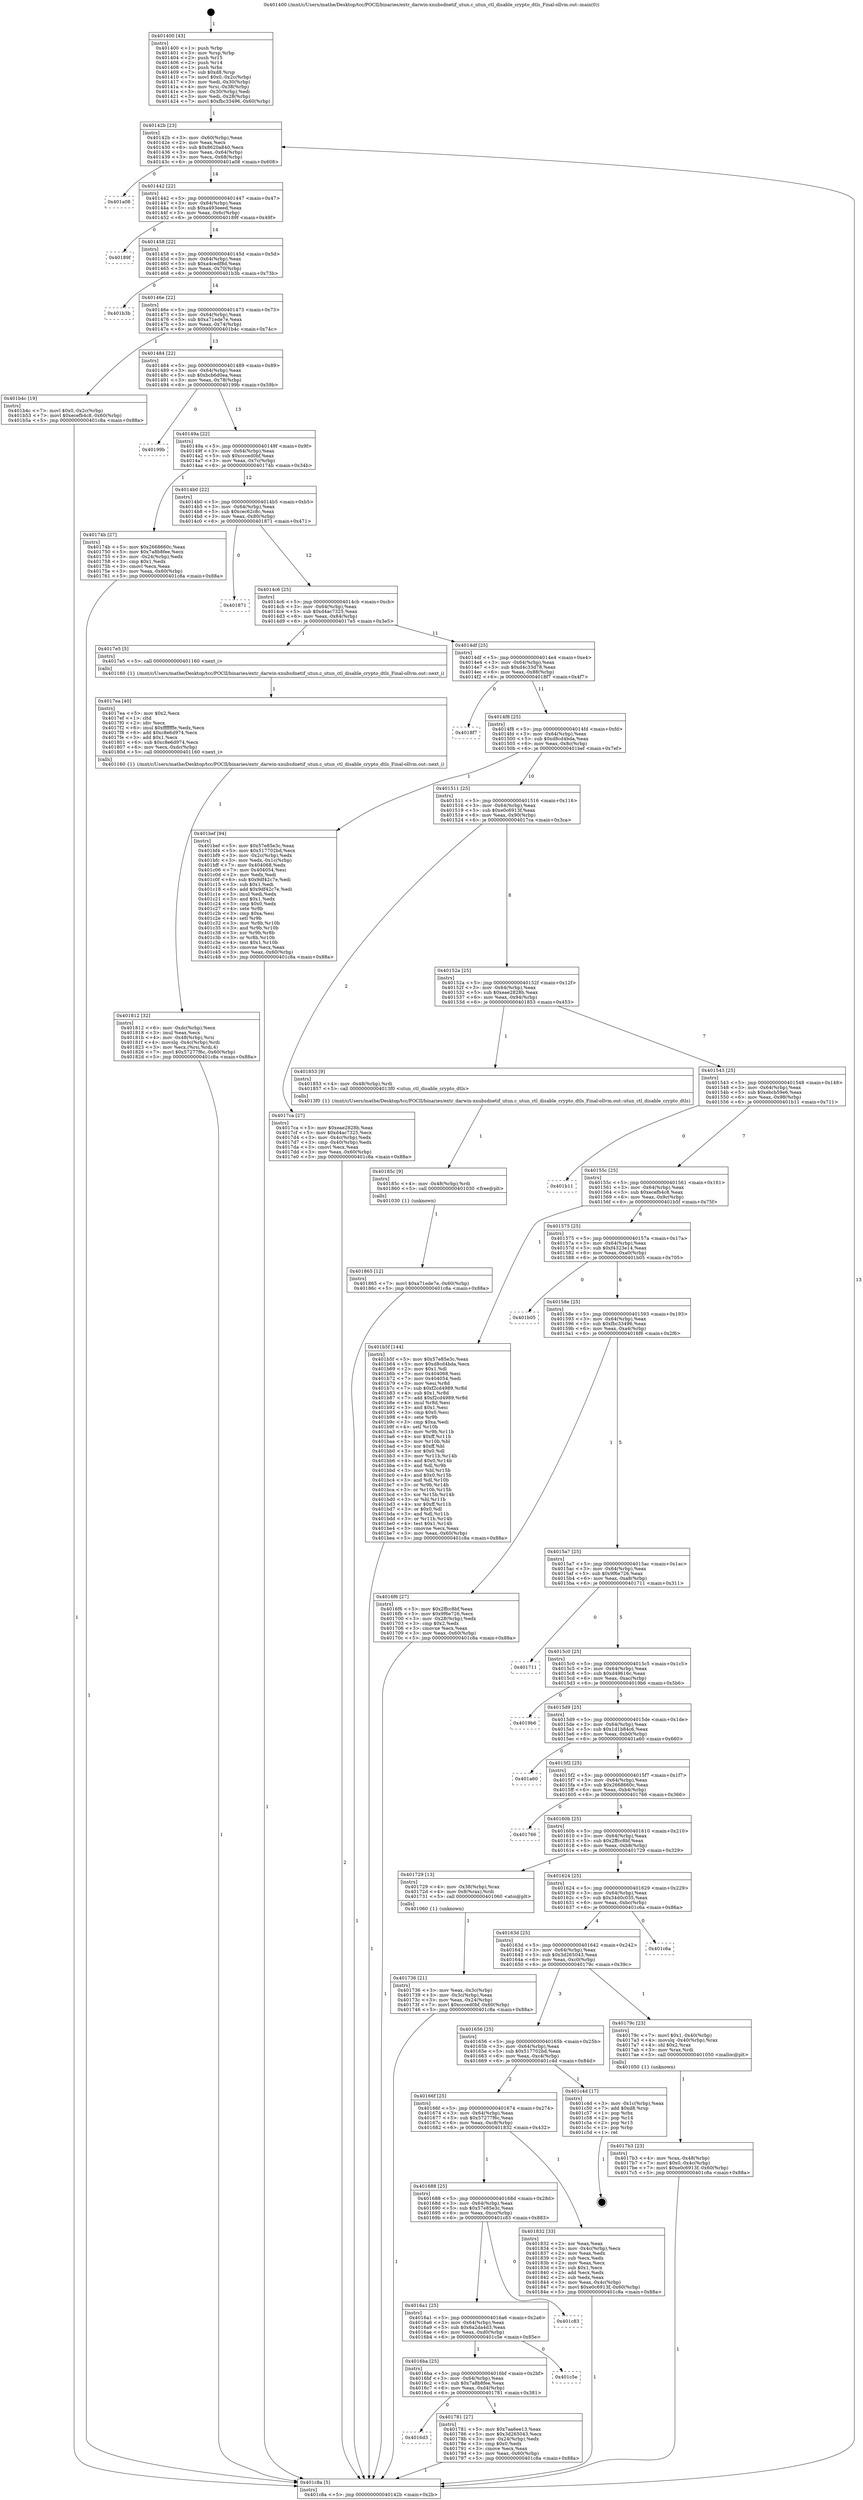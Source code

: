 digraph "0x401400" {
  label = "0x401400 (/mnt/c/Users/mathe/Desktop/tcc/POCII/binaries/extr_darwin-xnubsdnetif_utun.c_utun_ctl_disable_crypto_dtls_Final-ollvm.out::main(0))"
  labelloc = "t"
  node[shape=record]

  Entry [label="",width=0.3,height=0.3,shape=circle,fillcolor=black,style=filled]
  "0x40142b" [label="{
     0x40142b [23]\l
     | [instrs]\l
     &nbsp;&nbsp;0x40142b \<+3\>: mov -0x60(%rbp),%eax\l
     &nbsp;&nbsp;0x40142e \<+2\>: mov %eax,%ecx\l
     &nbsp;&nbsp;0x401430 \<+6\>: sub $0x8620a840,%ecx\l
     &nbsp;&nbsp;0x401436 \<+3\>: mov %eax,-0x64(%rbp)\l
     &nbsp;&nbsp;0x401439 \<+3\>: mov %ecx,-0x68(%rbp)\l
     &nbsp;&nbsp;0x40143c \<+6\>: je 0000000000401a08 \<main+0x608\>\l
  }"]
  "0x401a08" [label="{
     0x401a08\l
  }", style=dashed]
  "0x401442" [label="{
     0x401442 [22]\l
     | [instrs]\l
     &nbsp;&nbsp;0x401442 \<+5\>: jmp 0000000000401447 \<main+0x47\>\l
     &nbsp;&nbsp;0x401447 \<+3\>: mov -0x64(%rbp),%eax\l
     &nbsp;&nbsp;0x40144a \<+5\>: sub $0xa493eeed,%eax\l
     &nbsp;&nbsp;0x40144f \<+3\>: mov %eax,-0x6c(%rbp)\l
     &nbsp;&nbsp;0x401452 \<+6\>: je 000000000040189f \<main+0x49f\>\l
  }"]
  Exit [label="",width=0.3,height=0.3,shape=circle,fillcolor=black,style=filled,peripheries=2]
  "0x40189f" [label="{
     0x40189f\l
  }", style=dashed]
  "0x401458" [label="{
     0x401458 [22]\l
     | [instrs]\l
     &nbsp;&nbsp;0x401458 \<+5\>: jmp 000000000040145d \<main+0x5d\>\l
     &nbsp;&nbsp;0x40145d \<+3\>: mov -0x64(%rbp),%eax\l
     &nbsp;&nbsp;0x401460 \<+5\>: sub $0xa4cedf8d,%eax\l
     &nbsp;&nbsp;0x401465 \<+3\>: mov %eax,-0x70(%rbp)\l
     &nbsp;&nbsp;0x401468 \<+6\>: je 0000000000401b3b \<main+0x73b\>\l
  }"]
  "0x401865" [label="{
     0x401865 [12]\l
     | [instrs]\l
     &nbsp;&nbsp;0x401865 \<+7\>: movl $0xa71ede7e,-0x60(%rbp)\l
     &nbsp;&nbsp;0x40186c \<+5\>: jmp 0000000000401c8a \<main+0x88a\>\l
  }"]
  "0x401b3b" [label="{
     0x401b3b\l
  }", style=dashed]
  "0x40146e" [label="{
     0x40146e [22]\l
     | [instrs]\l
     &nbsp;&nbsp;0x40146e \<+5\>: jmp 0000000000401473 \<main+0x73\>\l
     &nbsp;&nbsp;0x401473 \<+3\>: mov -0x64(%rbp),%eax\l
     &nbsp;&nbsp;0x401476 \<+5\>: sub $0xa71ede7e,%eax\l
     &nbsp;&nbsp;0x40147b \<+3\>: mov %eax,-0x74(%rbp)\l
     &nbsp;&nbsp;0x40147e \<+6\>: je 0000000000401b4c \<main+0x74c\>\l
  }"]
  "0x40185c" [label="{
     0x40185c [9]\l
     | [instrs]\l
     &nbsp;&nbsp;0x40185c \<+4\>: mov -0x48(%rbp),%rdi\l
     &nbsp;&nbsp;0x401860 \<+5\>: call 0000000000401030 \<free@plt\>\l
     | [calls]\l
     &nbsp;&nbsp;0x401030 \{1\} (unknown)\l
  }"]
  "0x401b4c" [label="{
     0x401b4c [19]\l
     | [instrs]\l
     &nbsp;&nbsp;0x401b4c \<+7\>: movl $0x0,-0x2c(%rbp)\l
     &nbsp;&nbsp;0x401b53 \<+7\>: movl $0xecefb4c8,-0x60(%rbp)\l
     &nbsp;&nbsp;0x401b5a \<+5\>: jmp 0000000000401c8a \<main+0x88a\>\l
  }"]
  "0x401484" [label="{
     0x401484 [22]\l
     | [instrs]\l
     &nbsp;&nbsp;0x401484 \<+5\>: jmp 0000000000401489 \<main+0x89\>\l
     &nbsp;&nbsp;0x401489 \<+3\>: mov -0x64(%rbp),%eax\l
     &nbsp;&nbsp;0x40148c \<+5\>: sub $0xbcb6d0ea,%eax\l
     &nbsp;&nbsp;0x401491 \<+3\>: mov %eax,-0x78(%rbp)\l
     &nbsp;&nbsp;0x401494 \<+6\>: je 000000000040199b \<main+0x59b\>\l
  }"]
  "0x401812" [label="{
     0x401812 [32]\l
     | [instrs]\l
     &nbsp;&nbsp;0x401812 \<+6\>: mov -0xdc(%rbp),%ecx\l
     &nbsp;&nbsp;0x401818 \<+3\>: imul %eax,%ecx\l
     &nbsp;&nbsp;0x40181b \<+4\>: mov -0x48(%rbp),%rsi\l
     &nbsp;&nbsp;0x40181f \<+4\>: movslq -0x4c(%rbp),%rdi\l
     &nbsp;&nbsp;0x401823 \<+3\>: mov %ecx,(%rsi,%rdi,4)\l
     &nbsp;&nbsp;0x401826 \<+7\>: movl $0x57277f6c,-0x60(%rbp)\l
     &nbsp;&nbsp;0x40182d \<+5\>: jmp 0000000000401c8a \<main+0x88a\>\l
  }"]
  "0x40199b" [label="{
     0x40199b\l
  }", style=dashed]
  "0x40149a" [label="{
     0x40149a [22]\l
     | [instrs]\l
     &nbsp;&nbsp;0x40149a \<+5\>: jmp 000000000040149f \<main+0x9f\>\l
     &nbsp;&nbsp;0x40149f \<+3\>: mov -0x64(%rbp),%eax\l
     &nbsp;&nbsp;0x4014a2 \<+5\>: sub $0xccced0bf,%eax\l
     &nbsp;&nbsp;0x4014a7 \<+3\>: mov %eax,-0x7c(%rbp)\l
     &nbsp;&nbsp;0x4014aa \<+6\>: je 000000000040174b \<main+0x34b\>\l
  }"]
  "0x4017ea" [label="{
     0x4017ea [40]\l
     | [instrs]\l
     &nbsp;&nbsp;0x4017ea \<+5\>: mov $0x2,%ecx\l
     &nbsp;&nbsp;0x4017ef \<+1\>: cltd\l
     &nbsp;&nbsp;0x4017f0 \<+2\>: idiv %ecx\l
     &nbsp;&nbsp;0x4017f2 \<+6\>: imul $0xfffffffe,%edx,%ecx\l
     &nbsp;&nbsp;0x4017f8 \<+6\>: add $0xc8e6d974,%ecx\l
     &nbsp;&nbsp;0x4017fe \<+3\>: add $0x1,%ecx\l
     &nbsp;&nbsp;0x401801 \<+6\>: sub $0xc8e6d974,%ecx\l
     &nbsp;&nbsp;0x401807 \<+6\>: mov %ecx,-0xdc(%rbp)\l
     &nbsp;&nbsp;0x40180d \<+5\>: call 0000000000401160 \<next_i\>\l
     | [calls]\l
     &nbsp;&nbsp;0x401160 \{1\} (/mnt/c/Users/mathe/Desktop/tcc/POCII/binaries/extr_darwin-xnubsdnetif_utun.c_utun_ctl_disable_crypto_dtls_Final-ollvm.out::next_i)\l
  }"]
  "0x40174b" [label="{
     0x40174b [27]\l
     | [instrs]\l
     &nbsp;&nbsp;0x40174b \<+5\>: mov $0x2668660c,%eax\l
     &nbsp;&nbsp;0x401750 \<+5\>: mov $0x7a8b8fee,%ecx\l
     &nbsp;&nbsp;0x401755 \<+3\>: mov -0x24(%rbp),%edx\l
     &nbsp;&nbsp;0x401758 \<+3\>: cmp $0x1,%edx\l
     &nbsp;&nbsp;0x40175b \<+3\>: cmovl %ecx,%eax\l
     &nbsp;&nbsp;0x40175e \<+3\>: mov %eax,-0x60(%rbp)\l
     &nbsp;&nbsp;0x401761 \<+5\>: jmp 0000000000401c8a \<main+0x88a\>\l
  }"]
  "0x4014b0" [label="{
     0x4014b0 [22]\l
     | [instrs]\l
     &nbsp;&nbsp;0x4014b0 \<+5\>: jmp 00000000004014b5 \<main+0xb5\>\l
     &nbsp;&nbsp;0x4014b5 \<+3\>: mov -0x64(%rbp),%eax\l
     &nbsp;&nbsp;0x4014b8 \<+5\>: sub $0xcec62c8c,%eax\l
     &nbsp;&nbsp;0x4014bd \<+3\>: mov %eax,-0x80(%rbp)\l
     &nbsp;&nbsp;0x4014c0 \<+6\>: je 0000000000401871 \<main+0x471\>\l
  }"]
  "0x4017b3" [label="{
     0x4017b3 [23]\l
     | [instrs]\l
     &nbsp;&nbsp;0x4017b3 \<+4\>: mov %rax,-0x48(%rbp)\l
     &nbsp;&nbsp;0x4017b7 \<+7\>: movl $0x0,-0x4c(%rbp)\l
     &nbsp;&nbsp;0x4017be \<+7\>: movl $0xe0c6913f,-0x60(%rbp)\l
     &nbsp;&nbsp;0x4017c5 \<+5\>: jmp 0000000000401c8a \<main+0x88a\>\l
  }"]
  "0x401871" [label="{
     0x401871\l
  }", style=dashed]
  "0x4014c6" [label="{
     0x4014c6 [25]\l
     | [instrs]\l
     &nbsp;&nbsp;0x4014c6 \<+5\>: jmp 00000000004014cb \<main+0xcb\>\l
     &nbsp;&nbsp;0x4014cb \<+3\>: mov -0x64(%rbp),%eax\l
     &nbsp;&nbsp;0x4014ce \<+5\>: sub $0xd4ac7325,%eax\l
     &nbsp;&nbsp;0x4014d3 \<+6\>: mov %eax,-0x84(%rbp)\l
     &nbsp;&nbsp;0x4014d9 \<+6\>: je 00000000004017e5 \<main+0x3e5\>\l
  }"]
  "0x4016d3" [label="{
     0x4016d3\l
  }", style=dashed]
  "0x4017e5" [label="{
     0x4017e5 [5]\l
     | [instrs]\l
     &nbsp;&nbsp;0x4017e5 \<+5\>: call 0000000000401160 \<next_i\>\l
     | [calls]\l
     &nbsp;&nbsp;0x401160 \{1\} (/mnt/c/Users/mathe/Desktop/tcc/POCII/binaries/extr_darwin-xnubsdnetif_utun.c_utun_ctl_disable_crypto_dtls_Final-ollvm.out::next_i)\l
  }"]
  "0x4014df" [label="{
     0x4014df [25]\l
     | [instrs]\l
     &nbsp;&nbsp;0x4014df \<+5\>: jmp 00000000004014e4 \<main+0xe4\>\l
     &nbsp;&nbsp;0x4014e4 \<+3\>: mov -0x64(%rbp),%eax\l
     &nbsp;&nbsp;0x4014e7 \<+5\>: sub $0xd4c33d78,%eax\l
     &nbsp;&nbsp;0x4014ec \<+6\>: mov %eax,-0x88(%rbp)\l
     &nbsp;&nbsp;0x4014f2 \<+6\>: je 00000000004018f7 \<main+0x4f7\>\l
  }"]
  "0x401781" [label="{
     0x401781 [27]\l
     | [instrs]\l
     &nbsp;&nbsp;0x401781 \<+5\>: mov $0x7aa6ee13,%eax\l
     &nbsp;&nbsp;0x401786 \<+5\>: mov $0x3d265043,%ecx\l
     &nbsp;&nbsp;0x40178b \<+3\>: mov -0x24(%rbp),%edx\l
     &nbsp;&nbsp;0x40178e \<+3\>: cmp $0x0,%edx\l
     &nbsp;&nbsp;0x401791 \<+3\>: cmove %ecx,%eax\l
     &nbsp;&nbsp;0x401794 \<+3\>: mov %eax,-0x60(%rbp)\l
     &nbsp;&nbsp;0x401797 \<+5\>: jmp 0000000000401c8a \<main+0x88a\>\l
  }"]
  "0x4018f7" [label="{
     0x4018f7\l
  }", style=dashed]
  "0x4014f8" [label="{
     0x4014f8 [25]\l
     | [instrs]\l
     &nbsp;&nbsp;0x4014f8 \<+5\>: jmp 00000000004014fd \<main+0xfd\>\l
     &nbsp;&nbsp;0x4014fd \<+3\>: mov -0x64(%rbp),%eax\l
     &nbsp;&nbsp;0x401500 \<+5\>: sub $0xd8cd4bda,%eax\l
     &nbsp;&nbsp;0x401505 \<+6\>: mov %eax,-0x8c(%rbp)\l
     &nbsp;&nbsp;0x40150b \<+6\>: je 0000000000401bef \<main+0x7ef\>\l
  }"]
  "0x4016ba" [label="{
     0x4016ba [25]\l
     | [instrs]\l
     &nbsp;&nbsp;0x4016ba \<+5\>: jmp 00000000004016bf \<main+0x2bf\>\l
     &nbsp;&nbsp;0x4016bf \<+3\>: mov -0x64(%rbp),%eax\l
     &nbsp;&nbsp;0x4016c2 \<+5\>: sub $0x7a8b8fee,%eax\l
     &nbsp;&nbsp;0x4016c7 \<+6\>: mov %eax,-0xd4(%rbp)\l
     &nbsp;&nbsp;0x4016cd \<+6\>: je 0000000000401781 \<main+0x381\>\l
  }"]
  "0x401bef" [label="{
     0x401bef [94]\l
     | [instrs]\l
     &nbsp;&nbsp;0x401bef \<+5\>: mov $0x57e85e3c,%eax\l
     &nbsp;&nbsp;0x401bf4 \<+5\>: mov $0x517702bd,%ecx\l
     &nbsp;&nbsp;0x401bf9 \<+3\>: mov -0x2c(%rbp),%edx\l
     &nbsp;&nbsp;0x401bfc \<+3\>: mov %edx,-0x1c(%rbp)\l
     &nbsp;&nbsp;0x401bff \<+7\>: mov 0x404068,%edx\l
     &nbsp;&nbsp;0x401c06 \<+7\>: mov 0x404054,%esi\l
     &nbsp;&nbsp;0x401c0d \<+2\>: mov %edx,%edi\l
     &nbsp;&nbsp;0x401c0f \<+6\>: sub $0x9df42c7e,%edi\l
     &nbsp;&nbsp;0x401c15 \<+3\>: sub $0x1,%edi\l
     &nbsp;&nbsp;0x401c18 \<+6\>: add $0x9df42c7e,%edi\l
     &nbsp;&nbsp;0x401c1e \<+3\>: imul %edi,%edx\l
     &nbsp;&nbsp;0x401c21 \<+3\>: and $0x1,%edx\l
     &nbsp;&nbsp;0x401c24 \<+3\>: cmp $0x0,%edx\l
     &nbsp;&nbsp;0x401c27 \<+4\>: sete %r8b\l
     &nbsp;&nbsp;0x401c2b \<+3\>: cmp $0xa,%esi\l
     &nbsp;&nbsp;0x401c2e \<+4\>: setl %r9b\l
     &nbsp;&nbsp;0x401c32 \<+3\>: mov %r8b,%r10b\l
     &nbsp;&nbsp;0x401c35 \<+3\>: and %r9b,%r10b\l
     &nbsp;&nbsp;0x401c38 \<+3\>: xor %r9b,%r8b\l
     &nbsp;&nbsp;0x401c3b \<+3\>: or %r8b,%r10b\l
     &nbsp;&nbsp;0x401c3e \<+4\>: test $0x1,%r10b\l
     &nbsp;&nbsp;0x401c42 \<+3\>: cmovne %ecx,%eax\l
     &nbsp;&nbsp;0x401c45 \<+3\>: mov %eax,-0x60(%rbp)\l
     &nbsp;&nbsp;0x401c48 \<+5\>: jmp 0000000000401c8a \<main+0x88a\>\l
  }"]
  "0x401511" [label="{
     0x401511 [25]\l
     | [instrs]\l
     &nbsp;&nbsp;0x401511 \<+5\>: jmp 0000000000401516 \<main+0x116\>\l
     &nbsp;&nbsp;0x401516 \<+3\>: mov -0x64(%rbp),%eax\l
     &nbsp;&nbsp;0x401519 \<+5\>: sub $0xe0c6913f,%eax\l
     &nbsp;&nbsp;0x40151e \<+6\>: mov %eax,-0x90(%rbp)\l
     &nbsp;&nbsp;0x401524 \<+6\>: je 00000000004017ca \<main+0x3ca\>\l
  }"]
  "0x401c5e" [label="{
     0x401c5e\l
  }", style=dashed]
  "0x4017ca" [label="{
     0x4017ca [27]\l
     | [instrs]\l
     &nbsp;&nbsp;0x4017ca \<+5\>: mov $0xeae2828b,%eax\l
     &nbsp;&nbsp;0x4017cf \<+5\>: mov $0xd4ac7325,%ecx\l
     &nbsp;&nbsp;0x4017d4 \<+3\>: mov -0x4c(%rbp),%edx\l
     &nbsp;&nbsp;0x4017d7 \<+3\>: cmp -0x40(%rbp),%edx\l
     &nbsp;&nbsp;0x4017da \<+3\>: cmovl %ecx,%eax\l
     &nbsp;&nbsp;0x4017dd \<+3\>: mov %eax,-0x60(%rbp)\l
     &nbsp;&nbsp;0x4017e0 \<+5\>: jmp 0000000000401c8a \<main+0x88a\>\l
  }"]
  "0x40152a" [label="{
     0x40152a [25]\l
     | [instrs]\l
     &nbsp;&nbsp;0x40152a \<+5\>: jmp 000000000040152f \<main+0x12f\>\l
     &nbsp;&nbsp;0x40152f \<+3\>: mov -0x64(%rbp),%eax\l
     &nbsp;&nbsp;0x401532 \<+5\>: sub $0xeae2828b,%eax\l
     &nbsp;&nbsp;0x401537 \<+6\>: mov %eax,-0x94(%rbp)\l
     &nbsp;&nbsp;0x40153d \<+6\>: je 0000000000401853 \<main+0x453\>\l
  }"]
  "0x4016a1" [label="{
     0x4016a1 [25]\l
     | [instrs]\l
     &nbsp;&nbsp;0x4016a1 \<+5\>: jmp 00000000004016a6 \<main+0x2a6\>\l
     &nbsp;&nbsp;0x4016a6 \<+3\>: mov -0x64(%rbp),%eax\l
     &nbsp;&nbsp;0x4016a9 \<+5\>: sub $0x6a2da4d3,%eax\l
     &nbsp;&nbsp;0x4016ae \<+6\>: mov %eax,-0xd0(%rbp)\l
     &nbsp;&nbsp;0x4016b4 \<+6\>: je 0000000000401c5e \<main+0x85e\>\l
  }"]
  "0x401853" [label="{
     0x401853 [9]\l
     | [instrs]\l
     &nbsp;&nbsp;0x401853 \<+4\>: mov -0x48(%rbp),%rdi\l
     &nbsp;&nbsp;0x401857 \<+5\>: call 00000000004013f0 \<utun_ctl_disable_crypto_dtls\>\l
     | [calls]\l
     &nbsp;&nbsp;0x4013f0 \{1\} (/mnt/c/Users/mathe/Desktop/tcc/POCII/binaries/extr_darwin-xnubsdnetif_utun.c_utun_ctl_disable_crypto_dtls_Final-ollvm.out::utun_ctl_disable_crypto_dtls)\l
  }"]
  "0x401543" [label="{
     0x401543 [25]\l
     | [instrs]\l
     &nbsp;&nbsp;0x401543 \<+5\>: jmp 0000000000401548 \<main+0x148\>\l
     &nbsp;&nbsp;0x401548 \<+3\>: mov -0x64(%rbp),%eax\l
     &nbsp;&nbsp;0x40154b \<+5\>: sub $0xebcb59e6,%eax\l
     &nbsp;&nbsp;0x401550 \<+6\>: mov %eax,-0x98(%rbp)\l
     &nbsp;&nbsp;0x401556 \<+6\>: je 0000000000401b11 \<main+0x711\>\l
  }"]
  "0x401c83" [label="{
     0x401c83\l
  }", style=dashed]
  "0x401b11" [label="{
     0x401b11\l
  }", style=dashed]
  "0x40155c" [label="{
     0x40155c [25]\l
     | [instrs]\l
     &nbsp;&nbsp;0x40155c \<+5\>: jmp 0000000000401561 \<main+0x161\>\l
     &nbsp;&nbsp;0x401561 \<+3\>: mov -0x64(%rbp),%eax\l
     &nbsp;&nbsp;0x401564 \<+5\>: sub $0xecefb4c8,%eax\l
     &nbsp;&nbsp;0x401569 \<+6\>: mov %eax,-0x9c(%rbp)\l
     &nbsp;&nbsp;0x40156f \<+6\>: je 0000000000401b5f \<main+0x75f\>\l
  }"]
  "0x401688" [label="{
     0x401688 [25]\l
     | [instrs]\l
     &nbsp;&nbsp;0x401688 \<+5\>: jmp 000000000040168d \<main+0x28d\>\l
     &nbsp;&nbsp;0x40168d \<+3\>: mov -0x64(%rbp),%eax\l
     &nbsp;&nbsp;0x401690 \<+5\>: sub $0x57e85e3c,%eax\l
     &nbsp;&nbsp;0x401695 \<+6\>: mov %eax,-0xcc(%rbp)\l
     &nbsp;&nbsp;0x40169b \<+6\>: je 0000000000401c83 \<main+0x883\>\l
  }"]
  "0x401b5f" [label="{
     0x401b5f [144]\l
     | [instrs]\l
     &nbsp;&nbsp;0x401b5f \<+5\>: mov $0x57e85e3c,%eax\l
     &nbsp;&nbsp;0x401b64 \<+5\>: mov $0xd8cd4bda,%ecx\l
     &nbsp;&nbsp;0x401b69 \<+2\>: mov $0x1,%dl\l
     &nbsp;&nbsp;0x401b6b \<+7\>: mov 0x404068,%esi\l
     &nbsp;&nbsp;0x401b72 \<+7\>: mov 0x404054,%edi\l
     &nbsp;&nbsp;0x401b79 \<+3\>: mov %esi,%r8d\l
     &nbsp;&nbsp;0x401b7c \<+7\>: sub $0xf2cd4989,%r8d\l
     &nbsp;&nbsp;0x401b83 \<+4\>: sub $0x1,%r8d\l
     &nbsp;&nbsp;0x401b87 \<+7\>: add $0xf2cd4989,%r8d\l
     &nbsp;&nbsp;0x401b8e \<+4\>: imul %r8d,%esi\l
     &nbsp;&nbsp;0x401b92 \<+3\>: and $0x1,%esi\l
     &nbsp;&nbsp;0x401b95 \<+3\>: cmp $0x0,%esi\l
     &nbsp;&nbsp;0x401b98 \<+4\>: sete %r9b\l
     &nbsp;&nbsp;0x401b9c \<+3\>: cmp $0xa,%edi\l
     &nbsp;&nbsp;0x401b9f \<+4\>: setl %r10b\l
     &nbsp;&nbsp;0x401ba3 \<+3\>: mov %r9b,%r11b\l
     &nbsp;&nbsp;0x401ba6 \<+4\>: xor $0xff,%r11b\l
     &nbsp;&nbsp;0x401baa \<+3\>: mov %r10b,%bl\l
     &nbsp;&nbsp;0x401bad \<+3\>: xor $0xff,%bl\l
     &nbsp;&nbsp;0x401bb0 \<+3\>: xor $0x0,%dl\l
     &nbsp;&nbsp;0x401bb3 \<+3\>: mov %r11b,%r14b\l
     &nbsp;&nbsp;0x401bb6 \<+4\>: and $0x0,%r14b\l
     &nbsp;&nbsp;0x401bba \<+3\>: and %dl,%r9b\l
     &nbsp;&nbsp;0x401bbd \<+3\>: mov %bl,%r15b\l
     &nbsp;&nbsp;0x401bc0 \<+4\>: and $0x0,%r15b\l
     &nbsp;&nbsp;0x401bc4 \<+3\>: and %dl,%r10b\l
     &nbsp;&nbsp;0x401bc7 \<+3\>: or %r9b,%r14b\l
     &nbsp;&nbsp;0x401bca \<+3\>: or %r10b,%r15b\l
     &nbsp;&nbsp;0x401bcd \<+3\>: xor %r15b,%r14b\l
     &nbsp;&nbsp;0x401bd0 \<+3\>: or %bl,%r11b\l
     &nbsp;&nbsp;0x401bd3 \<+4\>: xor $0xff,%r11b\l
     &nbsp;&nbsp;0x401bd7 \<+3\>: or $0x0,%dl\l
     &nbsp;&nbsp;0x401bda \<+3\>: and %dl,%r11b\l
     &nbsp;&nbsp;0x401bdd \<+3\>: or %r11b,%r14b\l
     &nbsp;&nbsp;0x401be0 \<+4\>: test $0x1,%r14b\l
     &nbsp;&nbsp;0x401be4 \<+3\>: cmovne %ecx,%eax\l
     &nbsp;&nbsp;0x401be7 \<+3\>: mov %eax,-0x60(%rbp)\l
     &nbsp;&nbsp;0x401bea \<+5\>: jmp 0000000000401c8a \<main+0x88a\>\l
  }"]
  "0x401575" [label="{
     0x401575 [25]\l
     | [instrs]\l
     &nbsp;&nbsp;0x401575 \<+5\>: jmp 000000000040157a \<main+0x17a\>\l
     &nbsp;&nbsp;0x40157a \<+3\>: mov -0x64(%rbp),%eax\l
     &nbsp;&nbsp;0x40157d \<+5\>: sub $0xf4323e14,%eax\l
     &nbsp;&nbsp;0x401582 \<+6\>: mov %eax,-0xa0(%rbp)\l
     &nbsp;&nbsp;0x401588 \<+6\>: je 0000000000401b05 \<main+0x705\>\l
  }"]
  "0x401832" [label="{
     0x401832 [33]\l
     | [instrs]\l
     &nbsp;&nbsp;0x401832 \<+2\>: xor %eax,%eax\l
     &nbsp;&nbsp;0x401834 \<+3\>: mov -0x4c(%rbp),%ecx\l
     &nbsp;&nbsp;0x401837 \<+2\>: mov %eax,%edx\l
     &nbsp;&nbsp;0x401839 \<+2\>: sub %ecx,%edx\l
     &nbsp;&nbsp;0x40183b \<+2\>: mov %eax,%ecx\l
     &nbsp;&nbsp;0x40183d \<+3\>: sub $0x1,%ecx\l
     &nbsp;&nbsp;0x401840 \<+2\>: add %ecx,%edx\l
     &nbsp;&nbsp;0x401842 \<+2\>: sub %edx,%eax\l
     &nbsp;&nbsp;0x401844 \<+3\>: mov %eax,-0x4c(%rbp)\l
     &nbsp;&nbsp;0x401847 \<+7\>: movl $0xe0c6913f,-0x60(%rbp)\l
     &nbsp;&nbsp;0x40184e \<+5\>: jmp 0000000000401c8a \<main+0x88a\>\l
  }"]
  "0x401b05" [label="{
     0x401b05\l
  }", style=dashed]
  "0x40158e" [label="{
     0x40158e [25]\l
     | [instrs]\l
     &nbsp;&nbsp;0x40158e \<+5\>: jmp 0000000000401593 \<main+0x193\>\l
     &nbsp;&nbsp;0x401593 \<+3\>: mov -0x64(%rbp),%eax\l
     &nbsp;&nbsp;0x401596 \<+5\>: sub $0xfbc33496,%eax\l
     &nbsp;&nbsp;0x40159b \<+6\>: mov %eax,-0xa4(%rbp)\l
     &nbsp;&nbsp;0x4015a1 \<+6\>: je 00000000004016f6 \<main+0x2f6\>\l
  }"]
  "0x40166f" [label="{
     0x40166f [25]\l
     | [instrs]\l
     &nbsp;&nbsp;0x40166f \<+5\>: jmp 0000000000401674 \<main+0x274\>\l
     &nbsp;&nbsp;0x401674 \<+3\>: mov -0x64(%rbp),%eax\l
     &nbsp;&nbsp;0x401677 \<+5\>: sub $0x57277f6c,%eax\l
     &nbsp;&nbsp;0x40167c \<+6\>: mov %eax,-0xc8(%rbp)\l
     &nbsp;&nbsp;0x401682 \<+6\>: je 0000000000401832 \<main+0x432\>\l
  }"]
  "0x4016f6" [label="{
     0x4016f6 [27]\l
     | [instrs]\l
     &nbsp;&nbsp;0x4016f6 \<+5\>: mov $0x2ffcc8bf,%eax\l
     &nbsp;&nbsp;0x4016fb \<+5\>: mov $0x9f6e726,%ecx\l
     &nbsp;&nbsp;0x401700 \<+3\>: mov -0x28(%rbp),%edx\l
     &nbsp;&nbsp;0x401703 \<+3\>: cmp $0x2,%edx\l
     &nbsp;&nbsp;0x401706 \<+3\>: cmovne %ecx,%eax\l
     &nbsp;&nbsp;0x401709 \<+3\>: mov %eax,-0x60(%rbp)\l
     &nbsp;&nbsp;0x40170c \<+5\>: jmp 0000000000401c8a \<main+0x88a\>\l
  }"]
  "0x4015a7" [label="{
     0x4015a7 [25]\l
     | [instrs]\l
     &nbsp;&nbsp;0x4015a7 \<+5\>: jmp 00000000004015ac \<main+0x1ac\>\l
     &nbsp;&nbsp;0x4015ac \<+3\>: mov -0x64(%rbp),%eax\l
     &nbsp;&nbsp;0x4015af \<+5\>: sub $0x9f6e726,%eax\l
     &nbsp;&nbsp;0x4015b4 \<+6\>: mov %eax,-0xa8(%rbp)\l
     &nbsp;&nbsp;0x4015ba \<+6\>: je 0000000000401711 \<main+0x311\>\l
  }"]
  "0x401c8a" [label="{
     0x401c8a [5]\l
     | [instrs]\l
     &nbsp;&nbsp;0x401c8a \<+5\>: jmp 000000000040142b \<main+0x2b\>\l
  }"]
  "0x401400" [label="{
     0x401400 [43]\l
     | [instrs]\l
     &nbsp;&nbsp;0x401400 \<+1\>: push %rbp\l
     &nbsp;&nbsp;0x401401 \<+3\>: mov %rsp,%rbp\l
     &nbsp;&nbsp;0x401404 \<+2\>: push %r15\l
     &nbsp;&nbsp;0x401406 \<+2\>: push %r14\l
     &nbsp;&nbsp;0x401408 \<+1\>: push %rbx\l
     &nbsp;&nbsp;0x401409 \<+7\>: sub $0xd8,%rsp\l
     &nbsp;&nbsp;0x401410 \<+7\>: movl $0x0,-0x2c(%rbp)\l
     &nbsp;&nbsp;0x401417 \<+3\>: mov %edi,-0x30(%rbp)\l
     &nbsp;&nbsp;0x40141a \<+4\>: mov %rsi,-0x38(%rbp)\l
     &nbsp;&nbsp;0x40141e \<+3\>: mov -0x30(%rbp),%edi\l
     &nbsp;&nbsp;0x401421 \<+3\>: mov %edi,-0x28(%rbp)\l
     &nbsp;&nbsp;0x401424 \<+7\>: movl $0xfbc33496,-0x60(%rbp)\l
  }"]
  "0x401c4d" [label="{
     0x401c4d [17]\l
     | [instrs]\l
     &nbsp;&nbsp;0x401c4d \<+3\>: mov -0x1c(%rbp),%eax\l
     &nbsp;&nbsp;0x401c50 \<+7\>: add $0xd8,%rsp\l
     &nbsp;&nbsp;0x401c57 \<+1\>: pop %rbx\l
     &nbsp;&nbsp;0x401c58 \<+2\>: pop %r14\l
     &nbsp;&nbsp;0x401c5a \<+2\>: pop %r15\l
     &nbsp;&nbsp;0x401c5c \<+1\>: pop %rbp\l
     &nbsp;&nbsp;0x401c5d \<+1\>: ret\l
  }"]
  "0x401711" [label="{
     0x401711\l
  }", style=dashed]
  "0x4015c0" [label="{
     0x4015c0 [25]\l
     | [instrs]\l
     &nbsp;&nbsp;0x4015c0 \<+5\>: jmp 00000000004015c5 \<main+0x1c5\>\l
     &nbsp;&nbsp;0x4015c5 \<+3\>: mov -0x64(%rbp),%eax\l
     &nbsp;&nbsp;0x4015c8 \<+5\>: sub $0xd49616c,%eax\l
     &nbsp;&nbsp;0x4015cd \<+6\>: mov %eax,-0xac(%rbp)\l
     &nbsp;&nbsp;0x4015d3 \<+6\>: je 00000000004019b6 \<main+0x5b6\>\l
  }"]
  "0x401656" [label="{
     0x401656 [25]\l
     | [instrs]\l
     &nbsp;&nbsp;0x401656 \<+5\>: jmp 000000000040165b \<main+0x25b\>\l
     &nbsp;&nbsp;0x40165b \<+3\>: mov -0x64(%rbp),%eax\l
     &nbsp;&nbsp;0x40165e \<+5\>: sub $0x517702bd,%eax\l
     &nbsp;&nbsp;0x401663 \<+6\>: mov %eax,-0xc4(%rbp)\l
     &nbsp;&nbsp;0x401669 \<+6\>: je 0000000000401c4d \<main+0x84d\>\l
  }"]
  "0x4019b6" [label="{
     0x4019b6\l
  }", style=dashed]
  "0x4015d9" [label="{
     0x4015d9 [25]\l
     | [instrs]\l
     &nbsp;&nbsp;0x4015d9 \<+5\>: jmp 00000000004015de \<main+0x1de\>\l
     &nbsp;&nbsp;0x4015de \<+3\>: mov -0x64(%rbp),%eax\l
     &nbsp;&nbsp;0x4015e1 \<+5\>: sub $0x1d1b84c6,%eax\l
     &nbsp;&nbsp;0x4015e6 \<+6\>: mov %eax,-0xb0(%rbp)\l
     &nbsp;&nbsp;0x4015ec \<+6\>: je 0000000000401a60 \<main+0x660\>\l
  }"]
  "0x40179c" [label="{
     0x40179c [23]\l
     | [instrs]\l
     &nbsp;&nbsp;0x40179c \<+7\>: movl $0x1,-0x40(%rbp)\l
     &nbsp;&nbsp;0x4017a3 \<+4\>: movslq -0x40(%rbp),%rax\l
     &nbsp;&nbsp;0x4017a7 \<+4\>: shl $0x2,%rax\l
     &nbsp;&nbsp;0x4017ab \<+3\>: mov %rax,%rdi\l
     &nbsp;&nbsp;0x4017ae \<+5\>: call 0000000000401050 \<malloc@plt\>\l
     | [calls]\l
     &nbsp;&nbsp;0x401050 \{1\} (unknown)\l
  }"]
  "0x401a60" [label="{
     0x401a60\l
  }", style=dashed]
  "0x4015f2" [label="{
     0x4015f2 [25]\l
     | [instrs]\l
     &nbsp;&nbsp;0x4015f2 \<+5\>: jmp 00000000004015f7 \<main+0x1f7\>\l
     &nbsp;&nbsp;0x4015f7 \<+3\>: mov -0x64(%rbp),%eax\l
     &nbsp;&nbsp;0x4015fa \<+5\>: sub $0x2668660c,%eax\l
     &nbsp;&nbsp;0x4015ff \<+6\>: mov %eax,-0xb4(%rbp)\l
     &nbsp;&nbsp;0x401605 \<+6\>: je 0000000000401766 \<main+0x366\>\l
  }"]
  "0x40163d" [label="{
     0x40163d [25]\l
     | [instrs]\l
     &nbsp;&nbsp;0x40163d \<+5\>: jmp 0000000000401642 \<main+0x242\>\l
     &nbsp;&nbsp;0x401642 \<+3\>: mov -0x64(%rbp),%eax\l
     &nbsp;&nbsp;0x401645 \<+5\>: sub $0x3d265043,%eax\l
     &nbsp;&nbsp;0x40164a \<+6\>: mov %eax,-0xc0(%rbp)\l
     &nbsp;&nbsp;0x401650 \<+6\>: je 000000000040179c \<main+0x39c\>\l
  }"]
  "0x401766" [label="{
     0x401766\l
  }", style=dashed]
  "0x40160b" [label="{
     0x40160b [25]\l
     | [instrs]\l
     &nbsp;&nbsp;0x40160b \<+5\>: jmp 0000000000401610 \<main+0x210\>\l
     &nbsp;&nbsp;0x401610 \<+3\>: mov -0x64(%rbp),%eax\l
     &nbsp;&nbsp;0x401613 \<+5\>: sub $0x2ffcc8bf,%eax\l
     &nbsp;&nbsp;0x401618 \<+6\>: mov %eax,-0xb8(%rbp)\l
     &nbsp;&nbsp;0x40161e \<+6\>: je 0000000000401729 \<main+0x329\>\l
  }"]
  "0x401c6a" [label="{
     0x401c6a\l
  }", style=dashed]
  "0x401729" [label="{
     0x401729 [13]\l
     | [instrs]\l
     &nbsp;&nbsp;0x401729 \<+4\>: mov -0x38(%rbp),%rax\l
     &nbsp;&nbsp;0x40172d \<+4\>: mov 0x8(%rax),%rdi\l
     &nbsp;&nbsp;0x401731 \<+5\>: call 0000000000401060 \<atoi@plt\>\l
     | [calls]\l
     &nbsp;&nbsp;0x401060 \{1\} (unknown)\l
  }"]
  "0x401624" [label="{
     0x401624 [25]\l
     | [instrs]\l
     &nbsp;&nbsp;0x401624 \<+5\>: jmp 0000000000401629 \<main+0x229\>\l
     &nbsp;&nbsp;0x401629 \<+3\>: mov -0x64(%rbp),%eax\l
     &nbsp;&nbsp;0x40162c \<+5\>: sub $0x34d0c035,%eax\l
     &nbsp;&nbsp;0x401631 \<+6\>: mov %eax,-0xbc(%rbp)\l
     &nbsp;&nbsp;0x401637 \<+6\>: je 0000000000401c6a \<main+0x86a\>\l
  }"]
  "0x401736" [label="{
     0x401736 [21]\l
     | [instrs]\l
     &nbsp;&nbsp;0x401736 \<+3\>: mov %eax,-0x3c(%rbp)\l
     &nbsp;&nbsp;0x401739 \<+3\>: mov -0x3c(%rbp),%eax\l
     &nbsp;&nbsp;0x40173c \<+3\>: mov %eax,-0x24(%rbp)\l
     &nbsp;&nbsp;0x40173f \<+7\>: movl $0xccced0bf,-0x60(%rbp)\l
     &nbsp;&nbsp;0x401746 \<+5\>: jmp 0000000000401c8a \<main+0x88a\>\l
  }"]
  Entry -> "0x401400" [label=" 1"]
  "0x40142b" -> "0x401a08" [label=" 0"]
  "0x40142b" -> "0x401442" [label=" 14"]
  "0x401c4d" -> Exit [label=" 1"]
  "0x401442" -> "0x40189f" [label=" 0"]
  "0x401442" -> "0x401458" [label=" 14"]
  "0x401bef" -> "0x401c8a" [label=" 1"]
  "0x401458" -> "0x401b3b" [label=" 0"]
  "0x401458" -> "0x40146e" [label=" 14"]
  "0x401b5f" -> "0x401c8a" [label=" 1"]
  "0x40146e" -> "0x401b4c" [label=" 1"]
  "0x40146e" -> "0x401484" [label=" 13"]
  "0x401b4c" -> "0x401c8a" [label=" 1"]
  "0x401484" -> "0x40199b" [label=" 0"]
  "0x401484" -> "0x40149a" [label=" 13"]
  "0x401865" -> "0x401c8a" [label=" 1"]
  "0x40149a" -> "0x40174b" [label=" 1"]
  "0x40149a" -> "0x4014b0" [label=" 12"]
  "0x40185c" -> "0x401865" [label=" 1"]
  "0x4014b0" -> "0x401871" [label=" 0"]
  "0x4014b0" -> "0x4014c6" [label=" 12"]
  "0x401853" -> "0x40185c" [label=" 1"]
  "0x4014c6" -> "0x4017e5" [label=" 1"]
  "0x4014c6" -> "0x4014df" [label=" 11"]
  "0x401832" -> "0x401c8a" [label=" 1"]
  "0x4014df" -> "0x4018f7" [label=" 0"]
  "0x4014df" -> "0x4014f8" [label=" 11"]
  "0x401812" -> "0x401c8a" [label=" 1"]
  "0x4014f8" -> "0x401bef" [label=" 1"]
  "0x4014f8" -> "0x401511" [label=" 10"]
  "0x4017e5" -> "0x4017ea" [label=" 1"]
  "0x401511" -> "0x4017ca" [label=" 2"]
  "0x401511" -> "0x40152a" [label=" 8"]
  "0x4017ca" -> "0x401c8a" [label=" 2"]
  "0x40152a" -> "0x401853" [label=" 1"]
  "0x40152a" -> "0x401543" [label=" 7"]
  "0x40179c" -> "0x4017b3" [label=" 1"]
  "0x401543" -> "0x401b11" [label=" 0"]
  "0x401543" -> "0x40155c" [label=" 7"]
  "0x401781" -> "0x401c8a" [label=" 1"]
  "0x40155c" -> "0x401b5f" [label=" 1"]
  "0x40155c" -> "0x401575" [label=" 6"]
  "0x4016ba" -> "0x401781" [label=" 1"]
  "0x401575" -> "0x401b05" [label=" 0"]
  "0x401575" -> "0x40158e" [label=" 6"]
  "0x4017ea" -> "0x401812" [label=" 1"]
  "0x40158e" -> "0x4016f6" [label=" 1"]
  "0x40158e" -> "0x4015a7" [label=" 5"]
  "0x4016f6" -> "0x401c8a" [label=" 1"]
  "0x401400" -> "0x40142b" [label=" 1"]
  "0x401c8a" -> "0x40142b" [label=" 13"]
  "0x4016a1" -> "0x401c5e" [label=" 0"]
  "0x4015a7" -> "0x401711" [label=" 0"]
  "0x4015a7" -> "0x4015c0" [label=" 5"]
  "0x4017b3" -> "0x401c8a" [label=" 1"]
  "0x4015c0" -> "0x4019b6" [label=" 0"]
  "0x4015c0" -> "0x4015d9" [label=" 5"]
  "0x401688" -> "0x401c83" [label=" 0"]
  "0x4015d9" -> "0x401a60" [label=" 0"]
  "0x4015d9" -> "0x4015f2" [label=" 5"]
  "0x4016ba" -> "0x4016d3" [label=" 0"]
  "0x4015f2" -> "0x401766" [label=" 0"]
  "0x4015f2" -> "0x40160b" [label=" 5"]
  "0x40166f" -> "0x401832" [label=" 1"]
  "0x40160b" -> "0x401729" [label=" 1"]
  "0x40160b" -> "0x401624" [label=" 4"]
  "0x401729" -> "0x401736" [label=" 1"]
  "0x401736" -> "0x401c8a" [label=" 1"]
  "0x40174b" -> "0x401c8a" [label=" 1"]
  "0x4016a1" -> "0x4016ba" [label=" 1"]
  "0x401624" -> "0x401c6a" [label=" 0"]
  "0x401624" -> "0x40163d" [label=" 4"]
  "0x40166f" -> "0x401688" [label=" 1"]
  "0x40163d" -> "0x40179c" [label=" 1"]
  "0x40163d" -> "0x401656" [label=" 3"]
  "0x401688" -> "0x4016a1" [label=" 1"]
  "0x401656" -> "0x401c4d" [label=" 1"]
  "0x401656" -> "0x40166f" [label=" 2"]
}
